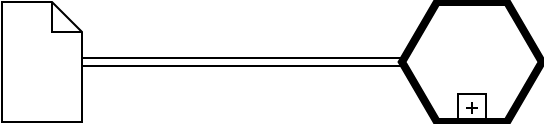 <mxfile version="21.0.2" type="github">
  <diagram name="Page-1" id="NUggnXFyrbAfu-UNpIHc">
    <mxGraphModel dx="1434" dy="796" grid="1" gridSize="10" guides="1" tooltips="1" connect="1" arrows="1" fold="1" page="1" pageScale="1" pageWidth="827" pageHeight="1169" math="0" shadow="0">
      <root>
        <mxCell id="0" />
        <mxCell id="1" parent="0" />
        <mxCell id="dF5YrMiPJXt9V0sG57gz-1" value="" style="shape=mxgraph.bpmn.data;labelPosition=center;verticalLabelPosition=bottom;align=center;verticalAlign=top;size=15;html=1;" vertex="1" parent="1">
          <mxGeometry x="100" y="220" width="40" height="60" as="geometry" />
        </mxCell>
        <mxCell id="dF5YrMiPJXt9V0sG57gz-2" value="" style="edgeStyle=elbowEdgeStyle;fontSize=12;html=1;shape=link;rounded=0;" edge="1" parent="1">
          <mxGeometry width="160" relative="1" as="geometry">
            <mxPoint x="140" y="250" as="sourcePoint" />
            <mxPoint x="300" y="250" as="targetPoint" />
          </mxGeometry>
        </mxCell>
        <mxCell id="dF5YrMiPJXt9V0sG57gz-3" value="" style="shape=mxgraph.bpmn.conversation;perimeter=hexagonPerimeter2;whiteSpace=wrap;html=1;aspect=fixed;bpmnConversationType=call;isLoopSub=1;" vertex="1" parent="1">
          <mxGeometry x="300" y="220" width="70" height="60" as="geometry" />
        </mxCell>
      </root>
    </mxGraphModel>
  </diagram>
</mxfile>
